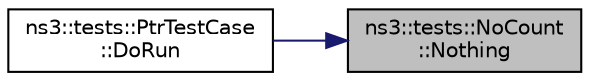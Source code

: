 digraph "ns3::tests::NoCount::Nothing"
{
 // LATEX_PDF_SIZE
  edge [fontname="Helvetica",fontsize="10",labelfontname="Helvetica",labelfontsize="10"];
  node [fontname="Helvetica",fontsize="10",shape=record];
  rankdir="RL";
  Node1 [label="ns3::tests::NoCount\l::Nothing",height=0.2,width=0.4,color="black", fillcolor="grey75", style="filled", fontcolor="black",tooltip="Noop function."];
  Node1 -> Node2 [dir="back",color="midnightblue",fontsize="10",style="solid",fontname="Helvetica"];
  Node2 [label="ns3::tests::PtrTestCase\l::DoRun",height=0.2,width=0.4,color="black", fillcolor="white", style="filled",URL="$classns3_1_1tests_1_1_ptr_test_case.html#aacf06096ea64c15498cb612b4c93a350",tooltip="Implementation to actually run this TestCase."];
}
